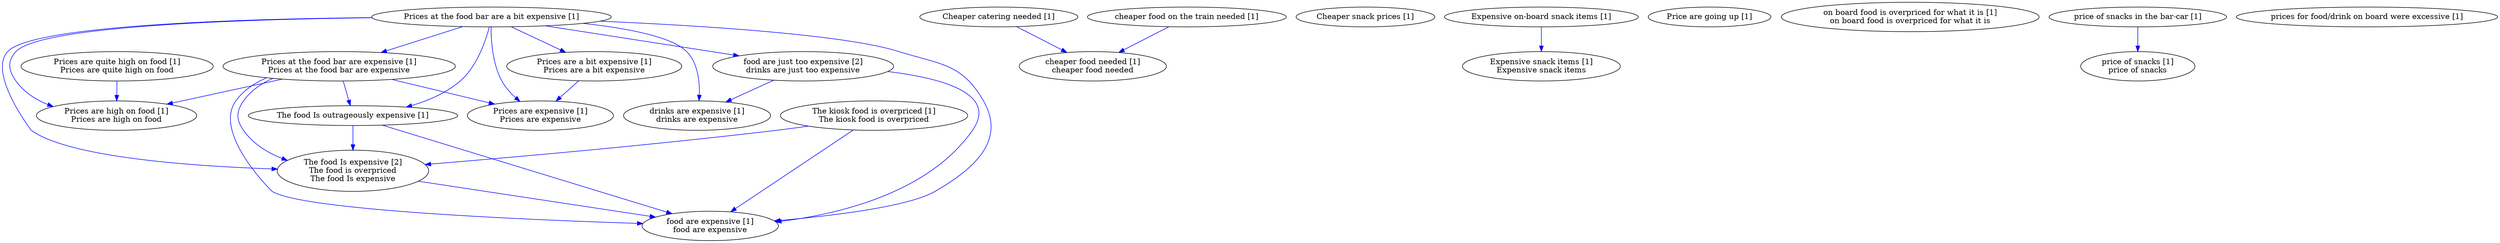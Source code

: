 digraph collapsedGraph {
"food are just too expensive [2]\ndrinks are just too expensive""The food Is expensive [2]\nThe food is overpriced\nThe food Is expensive""Cheaper catering needed [1]""Cheaper snack prices [1]""Expensive on-board snack items [1]""Expensive snack items [1]\nExpensive snack items""Price are going up [1]""Prices are quite high on food [1]\nPrices are quite high on food""Prices are high on food [1]\nPrices are high on food""Prices at the food bar are a bit expensive [1]""Prices at the food bar are expensive [1]\nPrices at the food bar are expensive""Prices are expensive [1]\nPrices are expensive""Prices are a bit expensive [1]\nPrices are a bit expensive""The food Is outrageously expensive [1]""The kiosk food is overpriced [1]\nThe kiosk food is overpriced""cheaper food on the train needed [1]""cheaper food needed [1]\ncheaper food needed""drinks are expensive [1]\ndrinks are expensive""food are expensive [1]\nfood are expensive""on board food is overpriced for what it is [1]\non board food is overpriced for what it is""price of snacks in the bar-car [1]""price of snacks [1]\nprice of snacks""prices for food/drink on board were excessive [1]""Expensive on-board snack items [1]" -> "Expensive snack items [1]\nExpensive snack items" [color=blue]
"Prices are quite high on food [1]\nPrices are quite high on food" -> "Prices are high on food [1]\nPrices are high on food" [color=blue]
"Prices at the food bar are a bit expensive [1]" -> "Prices at the food bar are expensive [1]\nPrices at the food bar are expensive" [color=blue]
"Prices at the food bar are expensive [1]\nPrices at the food bar are expensive" -> "Prices are expensive [1]\nPrices are expensive" [color=blue]
"Prices at the food bar are a bit expensive [1]" -> "Prices are a bit expensive [1]\nPrices are a bit expensive" [color=blue]
"Prices are a bit expensive [1]\nPrices are a bit expensive" -> "Prices are expensive [1]\nPrices are expensive" [color=blue]
"Prices at the food bar are a bit expensive [1]" -> "Prices are expensive [1]\nPrices are expensive" [color=blue]
"Prices at the food bar are a bit expensive [1]" -> "Prices are high on food [1]\nPrices are high on food" [color=blue]
"Prices at the food bar are expensive [1]\nPrices at the food bar are expensive" -> "Prices are high on food [1]\nPrices are high on food" [color=blue]
"Prices at the food bar are a bit expensive [1]" -> "The food Is outrageously expensive [1]" [color=blue]
"Prices at the food bar are expensive [1]\nPrices at the food bar are expensive" -> "The food Is outrageously expensive [1]" [color=blue]
"Prices at the food bar are a bit expensive [1]" -> "The food Is expensive [2]\nThe food is overpriced\nThe food Is expensive" [color=blue]
"Prices at the food bar are expensive [1]\nPrices at the food bar are expensive" -> "The food Is expensive [2]\nThe food is overpriced\nThe food Is expensive" [color=blue]
"The food Is outrageously expensive [1]" -> "The food Is expensive [2]\nThe food is overpriced\nThe food Is expensive" [color=blue]
"cheaper food on the train needed [1]" -> "cheaper food needed [1]\ncheaper food needed" [color=blue]
"Cheaper catering needed [1]" -> "cheaper food needed [1]\ncheaper food needed" [color=blue]
"Prices at the food bar are a bit expensive [1]" -> "food are just too expensive [2]\ndrinks are just too expensive" [color=blue]
"Prices at the food bar are a bit expensive [1]" -> "food are expensive [1]\nfood are expensive" [color=blue]
"Prices at the food bar are expensive [1]\nPrices at the food bar are expensive" -> "food are expensive [1]\nfood are expensive" [color=blue]
"The food Is outrageously expensive [1]" -> "food are expensive [1]\nfood are expensive" [color=blue]
"price of snacks in the bar-car [1]" -> "price of snacks [1]\nprice of snacks" [color=blue]
"The kiosk food is overpriced [1]\nThe kiosk food is overpriced" -> "The food Is expensive [2]\nThe food is overpriced\nThe food Is expensive" [color=blue]
"The food Is expensive [2]\nThe food is overpriced\nThe food Is expensive" -> "food are expensive [1]\nfood are expensive" [color=blue]
"food are just too expensive [2]\ndrinks are just too expensive" -> "food are expensive [1]\nfood are expensive" [color=blue]
"food are just too expensive [2]\ndrinks are just too expensive" -> "drinks are expensive [1]\ndrinks are expensive" [color=blue]
"Prices at the food bar are a bit expensive [1]" -> "drinks are expensive [1]\ndrinks are expensive" [color=blue]
"The kiosk food is overpriced [1]\nThe kiosk food is overpriced" -> "food are expensive [1]\nfood are expensive" [color=blue]
}